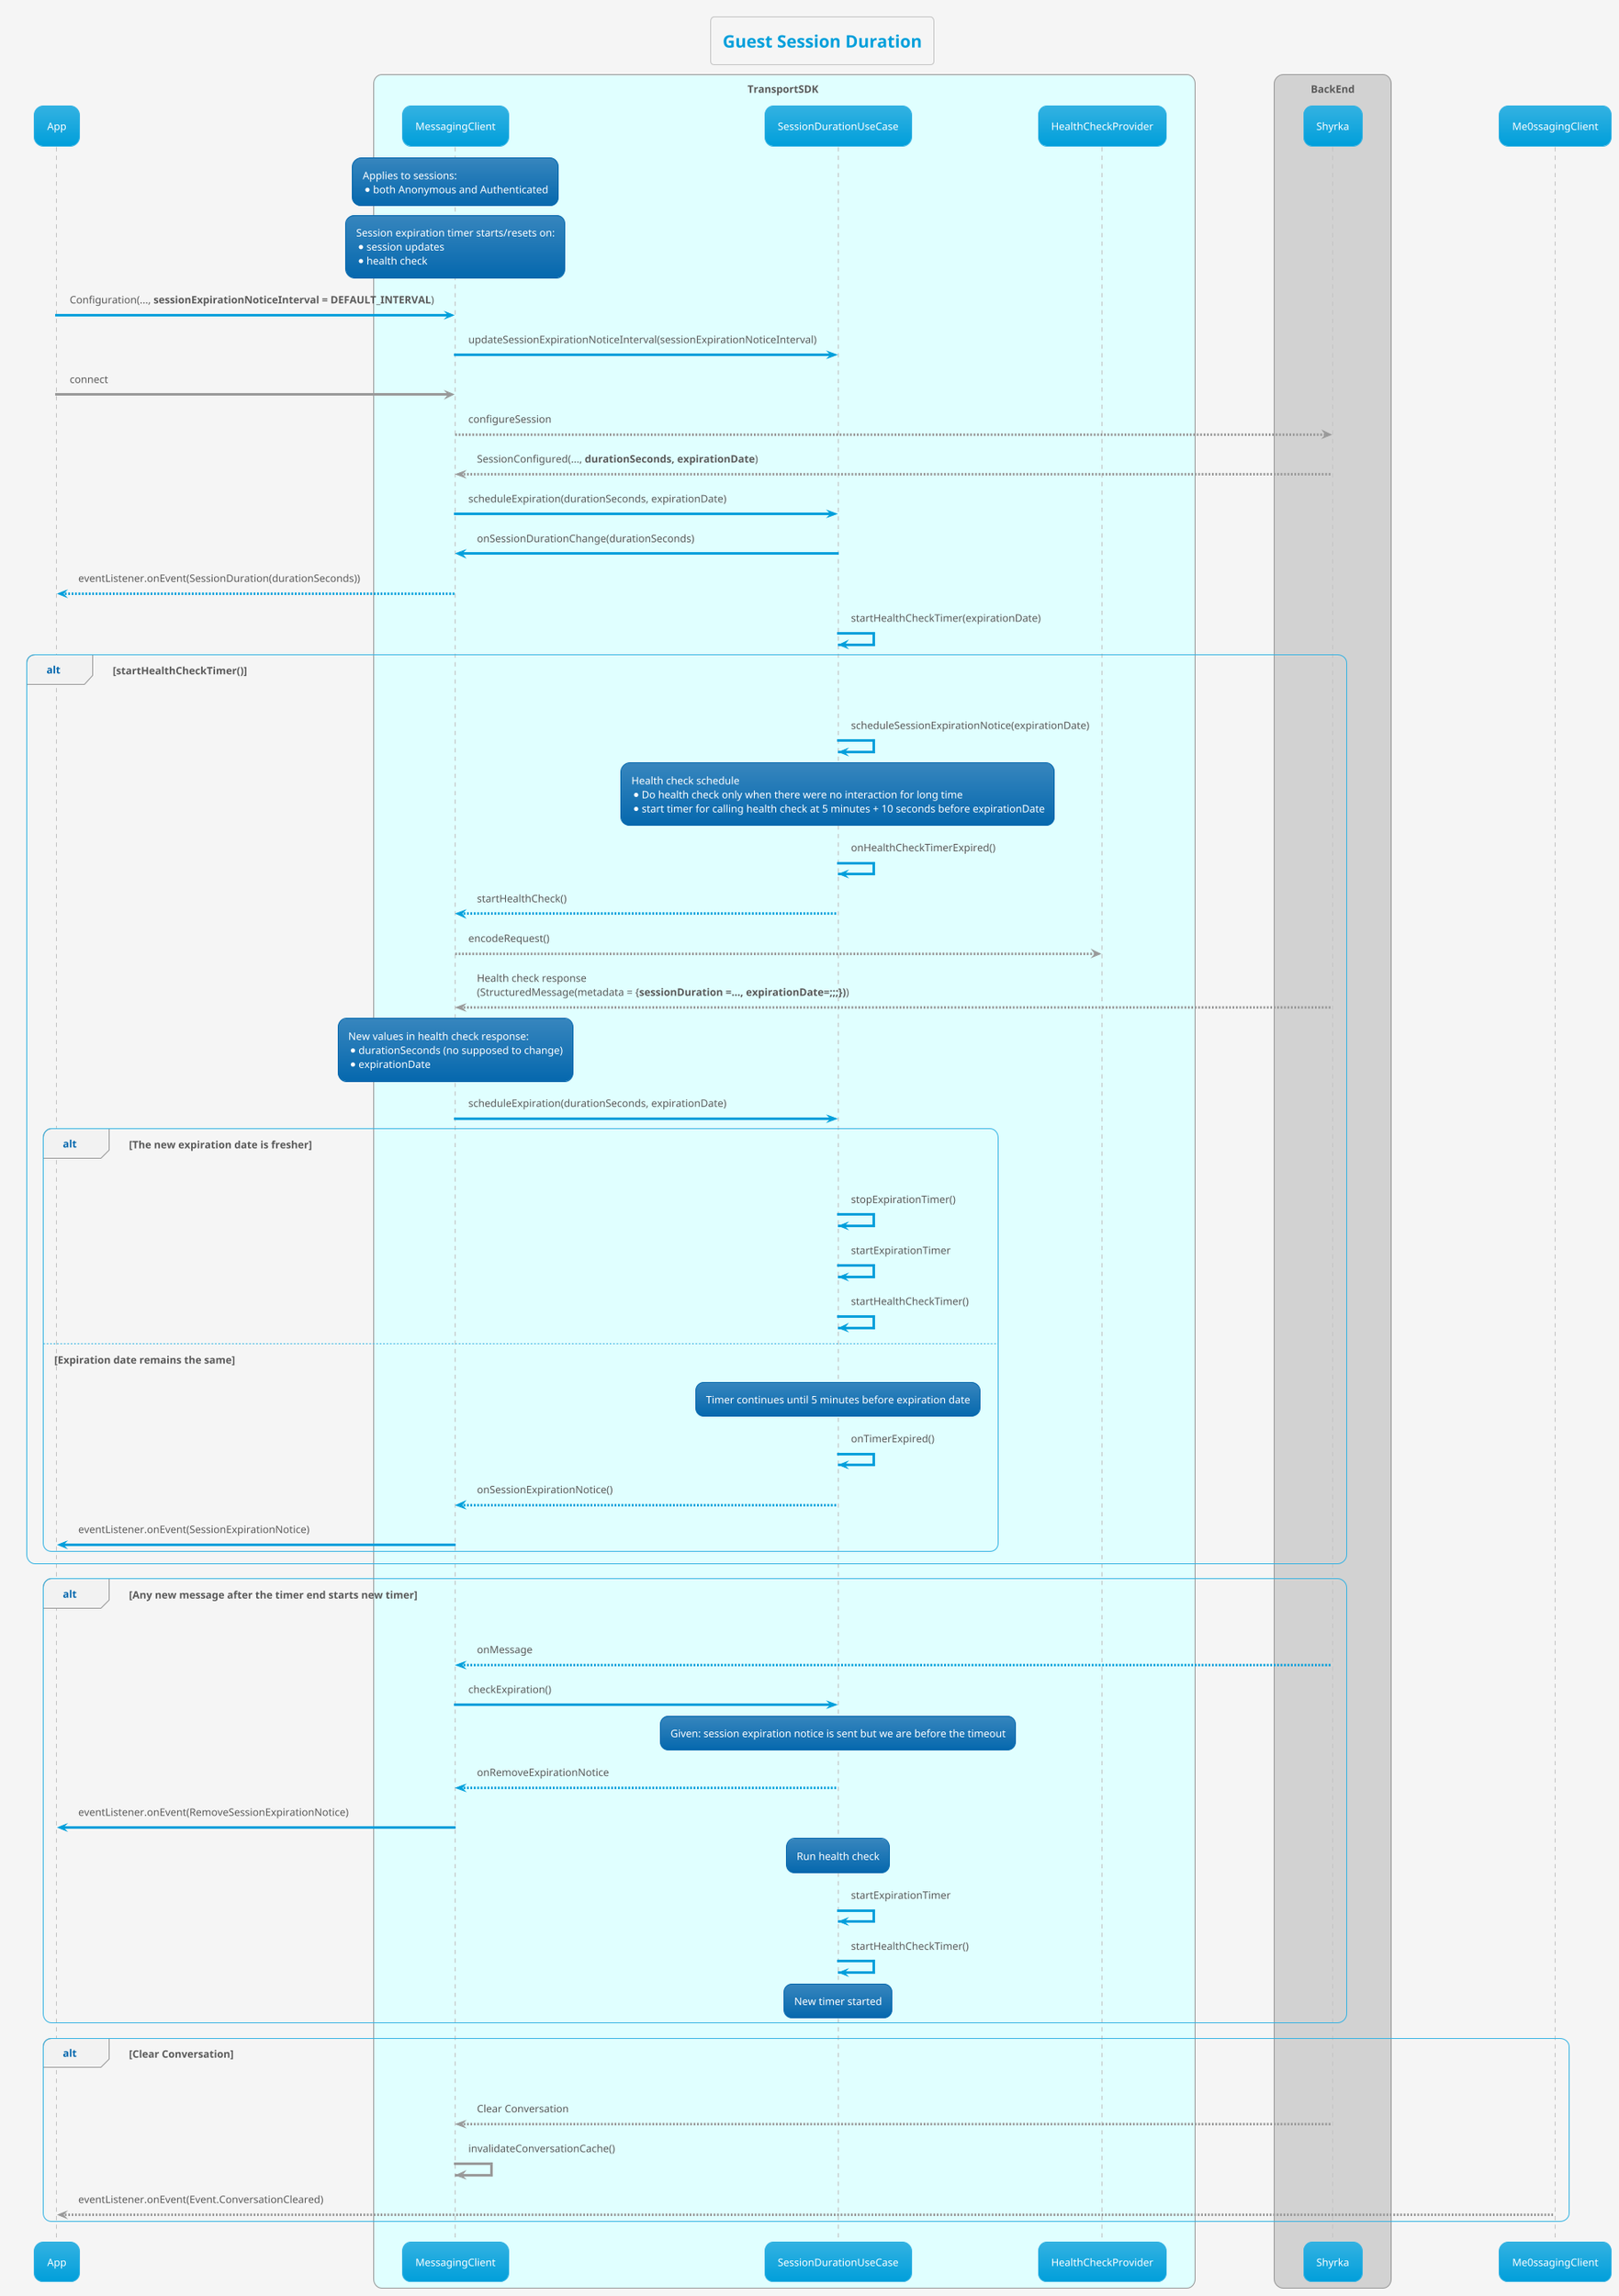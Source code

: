 @startuml
'https://plantuml.com/sequence-diagram

!theme bluegray
!pragma teoz true

skinparam backgroundColor #whitesmoke
title Guest Session Duration

participant App
box TransportSDK #lightcyan
participant MessagingClient
participant SessionDurationUseCase
participant HealthCheckProvider
end box
box BackEnd
participant Shyrka
end box

rnote over MessagingClient
  Applies to sessions:
  * both Anonymous and Authenticated
end rnote

rnote over MessagingClient
  Session expiration timer starts/resets on:
  * session updates
  * health check
end rnote

App -> MessagingClient: Configuration(..., **sessionExpirationNoticeInterval = DEFAULT_INTERVAL**)
MessagingClient -> SessionDurationUseCase:  updateSessionExpirationNoticeInterval(sessionExpirationNoticeInterval)

App [#999]-> MessagingClient: connect
MessagingClient [#999]--> Shyrka: configureSession
Shyrka [#999]--> MessagingClient: SessionConfigured(..., **durationSeconds, expirationDate**)

MessagingClient -> SessionDurationUseCase: scheduleExpiration(durationSeconds, expirationDate)
SessionDurationUseCase -> MessagingClient: onSessionDurationChange(durationSeconds)
MessagingClient --> App: eventListener.onEvent(SessionDuration(durationSeconds))
SessionDurationUseCase -> SessionDurationUseCase: startHealthCheckTimer(expirationDate)

alt startHealthCheckTimer()
    SessionDurationUseCase -> SessionDurationUseCase: scheduleSessionExpirationNotice(expirationDate)
    rnote over SessionDurationUseCase
        Health check schedule
        * Do health check only when there were no interaction for long time
        * start timer for calling health check at 5 minutes + 10 seconds before expirationDate
    end rnote
    SessionDurationUseCase -> SessionDurationUseCase: onHealthCheckTimerExpired()
    SessionDurationUseCase --> MessagingClient: startHealthCheck()
    MessagingClient [#999]--> HealthCheckProvider: encodeRequest()
    Shyrka [#999]--> MessagingClient: Health check response \n(StructuredMessage(metadata = {**sessionDuration =..., expirationDate=;;;})**)
    rnote over MessagingClient
        New values in health check response:
        * durationSeconds (no supposed to change)
        * expirationDate
    end rnote
    MessagingClient -> SessionDurationUseCase: scheduleExpiration(durationSeconds, expirationDate)
    alt The new expiration date is fresher
        SessionDurationUseCase -> SessionDurationUseCase: stopExpirationTimer()
        SessionDurationUseCase -> SessionDurationUseCase: startExpirationTimer
        SessionDurationUseCase -> SessionDurationUseCase: startHealthCheckTimer()
    else Expiration date remains the same
        rnote over SessionDurationUseCase
            Timer continues until 5 minutes before expiration date
        end rnote
        SessionDurationUseCase -> SessionDurationUseCase: onTimerExpired()
        SessionDurationUseCase --> MessagingClient: onSessionExpirationNotice()
        MessagingClient -> App: eventListener.onEvent(SessionExpirationNotice)
    end
end

alt Any new message after the timer end starts new timer
    Shyrka --> MessagingClient: onMessage
    MessagingClient -> SessionDurationUseCase: checkExpiration()
    rnote over SessionDurationUseCase
      Given: session expiration notice is sent but we are before the timeout
    end rnote
    SessionDurationUseCase --> MessagingClient: onRemoveExpirationNotice
    MessagingClient -> App: eventListener.onEvent(RemoveSessionExpirationNotice)
    rnote over SessionDurationUseCase
      Run health check
    end rnote
    SessionDurationUseCase -> SessionDurationUseCase: startExpirationTimer
    SessionDurationUseCase -> SessionDurationUseCase: startHealthCheckTimer()
    rnote over SessionDurationUseCase
      New timer started
    end rnote
end

alt Clear Conversation
    Shyrka [#999]--> MessagingClient: Clear Conversation
    MessagingClient [#999]-> MessagingClient: invalidateConversationCache()
    Me0ssagingClient [#999]--> App: eventListener.onEvent(Event.ConversationCleared)
end
@enduml